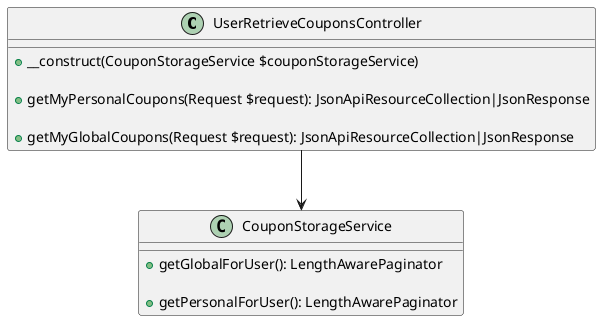@startuml

class UserRetrieveCouponsController {
    + __construct(CouponStorageService $couponStorageService)

    + getMyPersonalCoupons(Request $request): JsonApiResourceCollection|JsonResponse

    + getMyGlobalCoupons(Request $request): JsonApiResourceCollection|JsonResponse
}

class CouponStorageService {
    + getGlobalForUser(): LengthAwarePaginator

    + getPersonalForUser(): LengthAwarePaginator
}

UserRetrieveCouponsController --> CouponStorageService
@enduml
